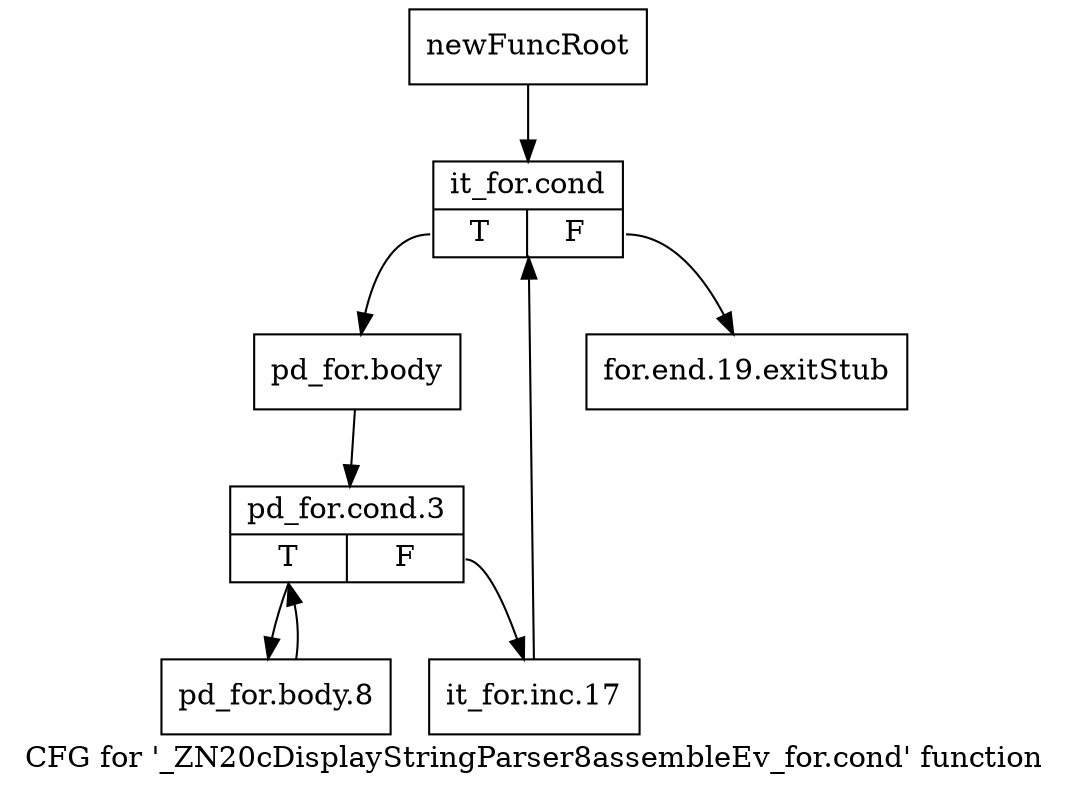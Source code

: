 digraph "CFG for '_ZN20cDisplayStringParser8assembleEv_for.cond' function" {
	label="CFG for '_ZN20cDisplayStringParser8assembleEv_for.cond' function";

	Node0x21d1010 [shape=record,label="{newFuncRoot}"];
	Node0x21d1010 -> Node0x21d10b0;
	Node0x21d1060 [shape=record,label="{for.end.19.exitStub}"];
	Node0x21d10b0 [shape=record,label="{it_for.cond|{<s0>T|<s1>F}}"];
	Node0x21d10b0:s0 -> Node0x21d1100;
	Node0x21d10b0:s1 -> Node0x21d1060;
	Node0x21d1100 [shape=record,label="{pd_for.body}"];
	Node0x21d1100 -> Node0x21d1150;
	Node0x21d1150 [shape=record,label="{pd_for.cond.3|{<s0>T|<s1>F}}"];
	Node0x21d1150:s0 -> Node0x21d11f0;
	Node0x21d1150:s1 -> Node0x21d11a0;
	Node0x21d11a0 [shape=record,label="{it_for.inc.17}"];
	Node0x21d11a0 -> Node0x21d10b0;
	Node0x21d11f0 [shape=record,label="{pd_for.body.8}"];
	Node0x21d11f0 -> Node0x21d1150;
}
